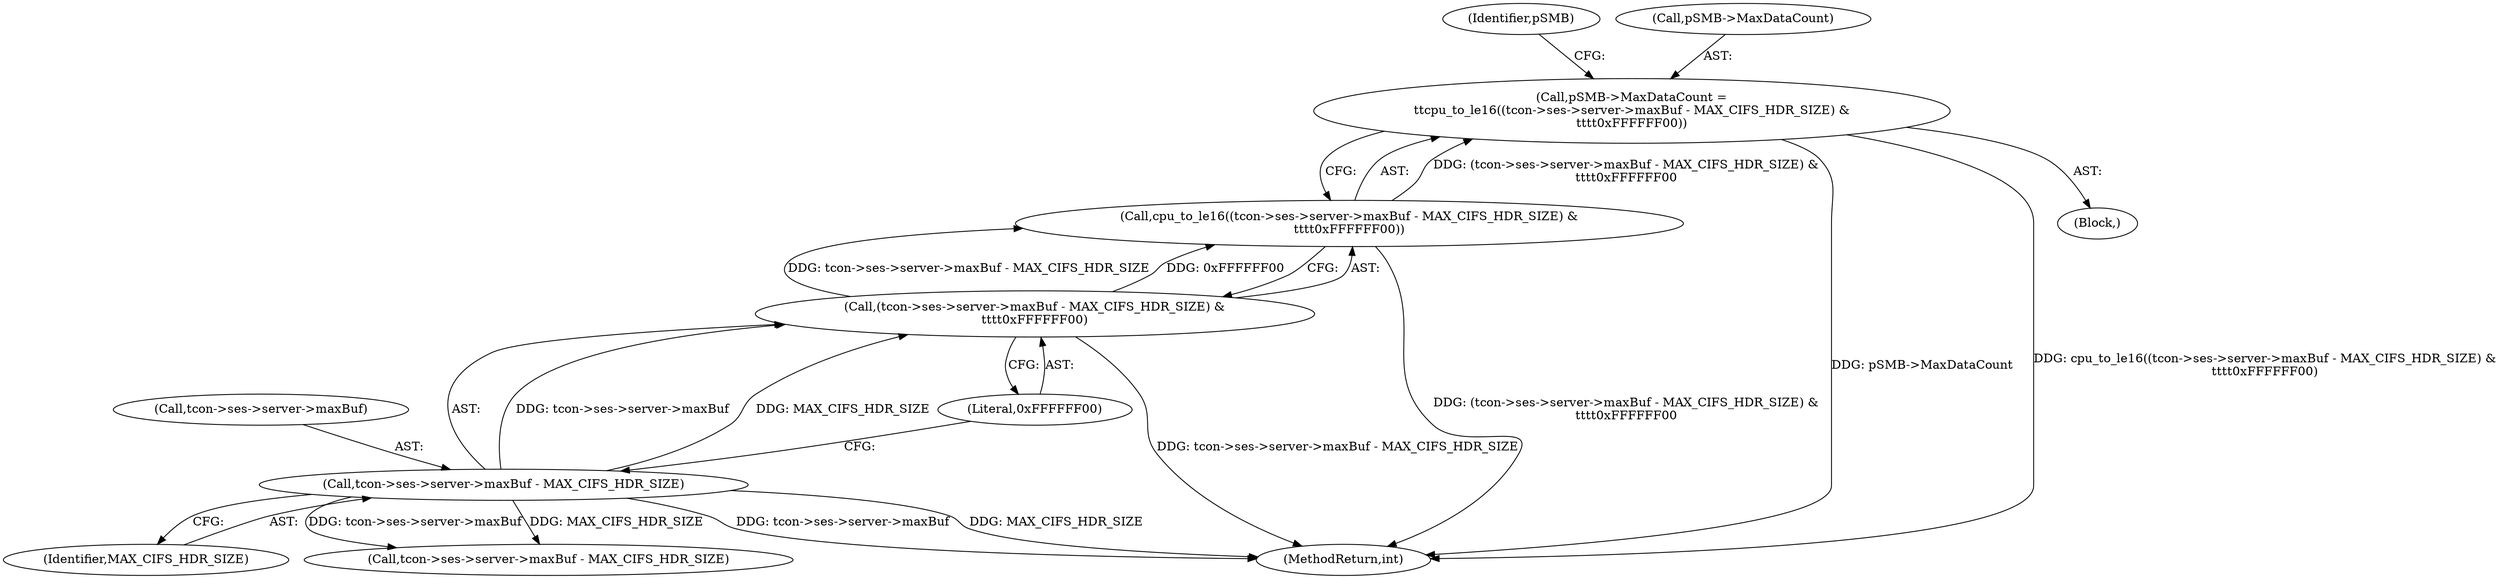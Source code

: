 digraph "0_linux_9438fabb73eb48055b58b89fc51e0bc4db22fabd@integer" {
"1000181" [label="(Call,pSMB->MaxDataCount =\n\t\tcpu_to_le16((tcon->ses->server->maxBuf - MAX_CIFS_HDR_SIZE) &\n\t\t\t\t0xFFFFFF00))"];
"1000185" [label="(Call,cpu_to_le16((tcon->ses->server->maxBuf - MAX_CIFS_HDR_SIZE) &\n\t\t\t\t0xFFFFFF00))"];
"1000186" [label="(Call,(tcon->ses->server->maxBuf - MAX_CIFS_HDR_SIZE) &\n\t\t\t\t0xFFFFFF00)"];
"1000187" [label="(Call,tcon->ses->server->maxBuf - MAX_CIFS_HDR_SIZE)"];
"1000186" [label="(Call,(tcon->ses->server->maxBuf - MAX_CIFS_HDR_SIZE) &\n\t\t\t\t0xFFFFFF00)"];
"1000185" [label="(Call,cpu_to_le16((tcon->ses->server->maxBuf - MAX_CIFS_HDR_SIZE) &\n\t\t\t\t0xFFFFFF00))"];
"1000181" [label="(Call,pSMB->MaxDataCount =\n\t\tcpu_to_le16((tcon->ses->server->maxBuf - MAX_CIFS_HDR_SIZE) &\n\t\t\t\t0xFFFFFF00))"];
"1000187" [label="(Call,tcon->ses->server->maxBuf - MAX_CIFS_HDR_SIZE)"];
"1000196" [label="(Literal,0xFFFFFF00)"];
"1000584" [label="(MethodReturn,int)"];
"1000117" [label="(Block,)"];
"1000199" [label="(Identifier,pSMB)"];
"1000195" [label="(Identifier,MAX_CIFS_HDR_SIZE)"];
"1000544" [label="(Call,tcon->ses->server->maxBuf - MAX_CIFS_HDR_SIZE)"];
"1000182" [label="(Call,pSMB->MaxDataCount)"];
"1000188" [label="(Call,tcon->ses->server->maxBuf)"];
"1000181" -> "1000117"  [label="AST: "];
"1000181" -> "1000185"  [label="CFG: "];
"1000182" -> "1000181"  [label="AST: "];
"1000185" -> "1000181"  [label="AST: "];
"1000199" -> "1000181"  [label="CFG: "];
"1000181" -> "1000584"  [label="DDG: pSMB->MaxDataCount"];
"1000181" -> "1000584"  [label="DDG: cpu_to_le16((tcon->ses->server->maxBuf - MAX_CIFS_HDR_SIZE) &\n\t\t\t\t0xFFFFFF00)"];
"1000185" -> "1000181"  [label="DDG: (tcon->ses->server->maxBuf - MAX_CIFS_HDR_SIZE) &\n\t\t\t\t0xFFFFFF00"];
"1000185" -> "1000186"  [label="CFG: "];
"1000186" -> "1000185"  [label="AST: "];
"1000185" -> "1000584"  [label="DDG: (tcon->ses->server->maxBuf - MAX_CIFS_HDR_SIZE) &\n\t\t\t\t0xFFFFFF00"];
"1000186" -> "1000185"  [label="DDG: tcon->ses->server->maxBuf - MAX_CIFS_HDR_SIZE"];
"1000186" -> "1000185"  [label="DDG: 0xFFFFFF00"];
"1000186" -> "1000196"  [label="CFG: "];
"1000187" -> "1000186"  [label="AST: "];
"1000196" -> "1000186"  [label="AST: "];
"1000186" -> "1000584"  [label="DDG: tcon->ses->server->maxBuf - MAX_CIFS_HDR_SIZE"];
"1000187" -> "1000186"  [label="DDG: tcon->ses->server->maxBuf"];
"1000187" -> "1000186"  [label="DDG: MAX_CIFS_HDR_SIZE"];
"1000187" -> "1000195"  [label="CFG: "];
"1000188" -> "1000187"  [label="AST: "];
"1000195" -> "1000187"  [label="AST: "];
"1000196" -> "1000187"  [label="CFG: "];
"1000187" -> "1000584"  [label="DDG: tcon->ses->server->maxBuf"];
"1000187" -> "1000584"  [label="DDG: MAX_CIFS_HDR_SIZE"];
"1000187" -> "1000544"  [label="DDG: tcon->ses->server->maxBuf"];
"1000187" -> "1000544"  [label="DDG: MAX_CIFS_HDR_SIZE"];
}
